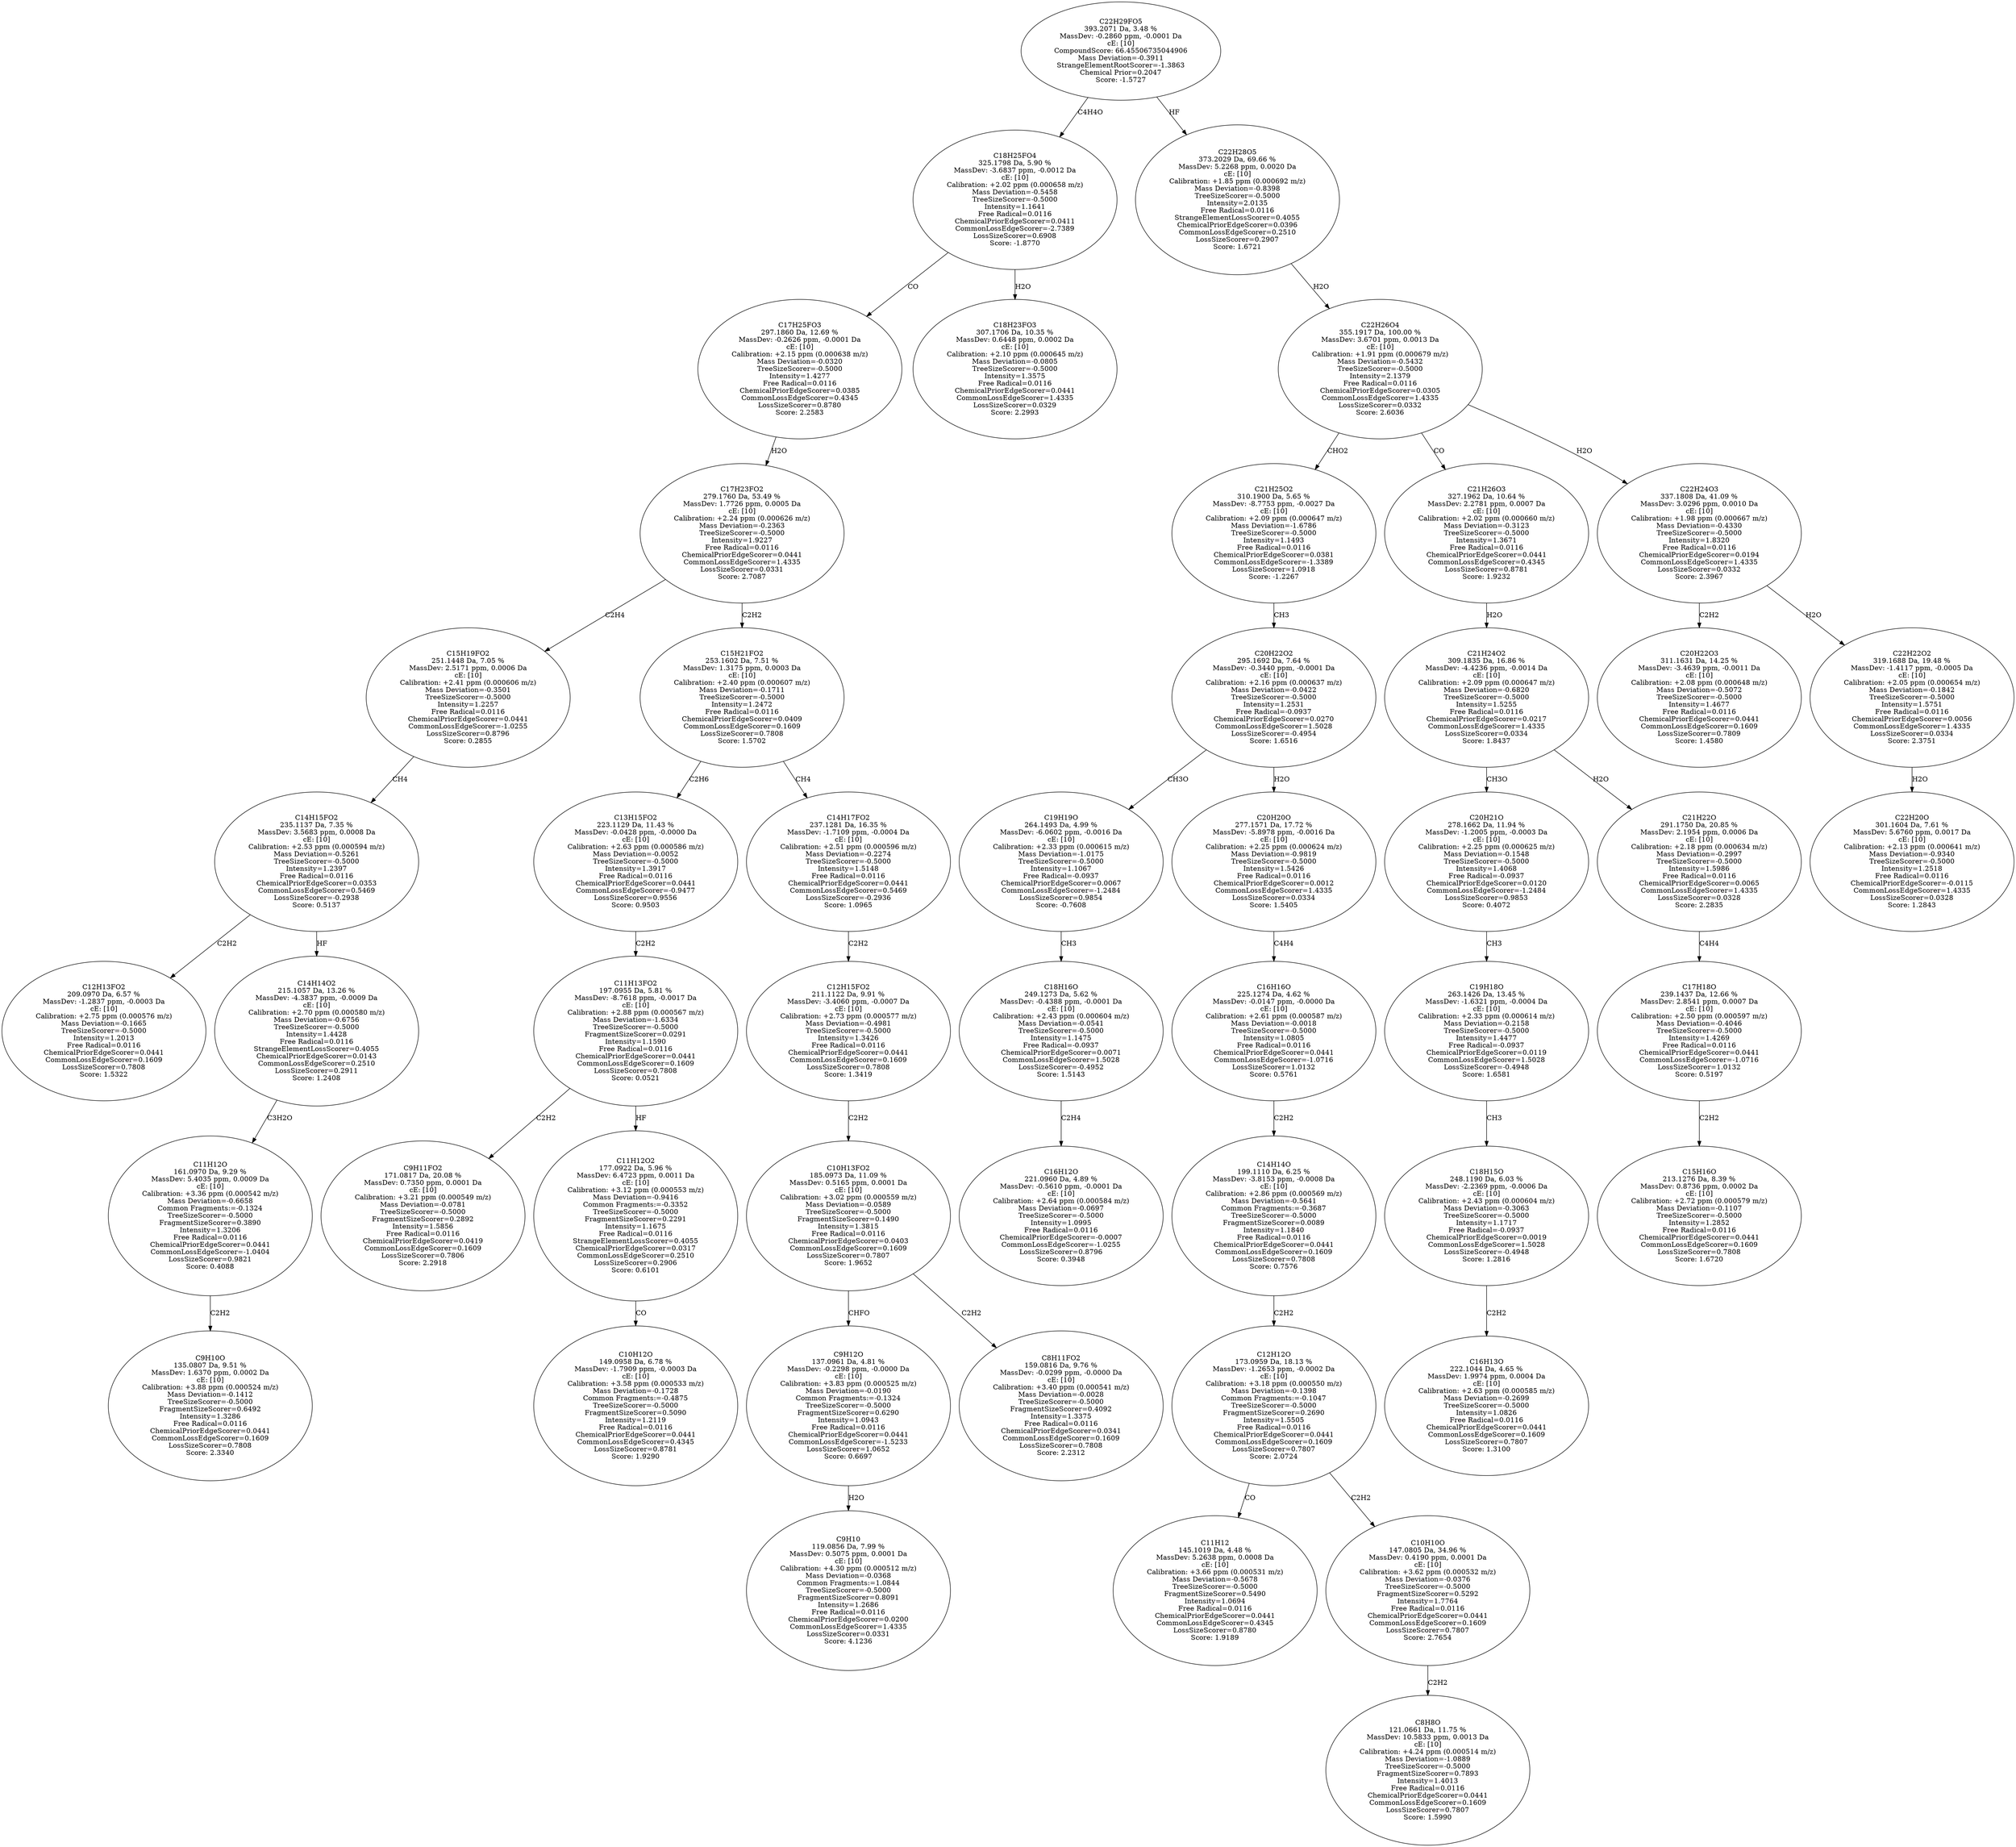 strict digraph {
v1 [label="C12H13FO2\n209.0970 Da, 6.57 %\nMassDev: -1.2837 ppm, -0.0003 Da\ncE: [10]\nCalibration: +2.75 ppm (0.000576 m/z)\nMass Deviation=-0.1665\nTreeSizeScorer=-0.5000\nIntensity=1.2013\nFree Radical=0.0116\nChemicalPriorEdgeScorer=0.0441\nCommonLossEdgeScorer=0.1609\nLossSizeScorer=0.7808\nScore: 1.5322"];
v2 [label="C9H10O\n135.0807 Da, 9.51 %\nMassDev: 1.6370 ppm, 0.0002 Da\ncE: [10]\nCalibration: +3.88 ppm (0.000524 m/z)\nMass Deviation=-0.1412\nTreeSizeScorer=-0.5000\nFragmentSizeScorer=0.6492\nIntensity=1.3286\nFree Radical=0.0116\nChemicalPriorEdgeScorer=0.0441\nCommonLossEdgeScorer=0.1609\nLossSizeScorer=0.7808\nScore: 2.3340"];
v3 [label="C11H12O\n161.0970 Da, 9.29 %\nMassDev: 5.4035 ppm, 0.0009 Da\ncE: [10]\nCalibration: +3.36 ppm (0.000542 m/z)\nMass Deviation=-0.6658\nCommon Fragments:=-0.1324\nTreeSizeScorer=-0.5000\nFragmentSizeScorer=0.3890\nIntensity=1.3206\nFree Radical=0.0116\nChemicalPriorEdgeScorer=0.0441\nCommonLossEdgeScorer=-1.0404\nLossSizeScorer=0.9821\nScore: 0.4088"];
v4 [label="C14H14O2\n215.1057 Da, 13.26 %\nMassDev: -4.3837 ppm, -0.0009 Da\ncE: [10]\nCalibration: +2.70 ppm (0.000580 m/z)\nMass Deviation=-0.6756\nTreeSizeScorer=-0.5000\nIntensity=1.4428\nFree Radical=0.0116\nStrangeElementLossScorer=0.4055\nChemicalPriorEdgeScorer=0.0143\nCommonLossEdgeScorer=0.2510\nLossSizeScorer=0.2911\nScore: 1.2408"];
v5 [label="C14H15FO2\n235.1137 Da, 7.35 %\nMassDev: 3.5683 ppm, 0.0008 Da\ncE: [10]\nCalibration: +2.53 ppm (0.000594 m/z)\nMass Deviation=-0.5261\nTreeSizeScorer=-0.5000\nIntensity=1.2397\nFree Radical=0.0116\nChemicalPriorEdgeScorer=0.0353\nCommonLossEdgeScorer=0.5469\nLossSizeScorer=-0.2938\nScore: 0.5137"];
v6 [label="C15H19FO2\n251.1448 Da, 7.05 %\nMassDev: 2.5171 ppm, 0.0006 Da\ncE: [10]\nCalibration: +2.41 ppm (0.000606 m/z)\nMass Deviation=-0.3501\nTreeSizeScorer=-0.5000\nIntensity=1.2257\nFree Radical=0.0116\nChemicalPriorEdgeScorer=0.0441\nCommonLossEdgeScorer=-1.0255\nLossSizeScorer=0.8796\nScore: 0.2855"];
v7 [label="C9H11FO2\n171.0817 Da, 20.08 %\nMassDev: 0.7350 ppm, 0.0001 Da\ncE: [10]\nCalibration: +3.21 ppm (0.000549 m/z)\nMass Deviation=-0.0781\nTreeSizeScorer=-0.5000\nFragmentSizeScorer=0.2892\nIntensity=1.5856\nFree Radical=0.0116\nChemicalPriorEdgeScorer=0.0419\nCommonLossEdgeScorer=0.1609\nLossSizeScorer=0.7806\nScore: 2.2918"];
v8 [label="C10H12O\n149.0958 Da, 6.78 %\nMassDev: -1.7909 ppm, -0.0003 Da\ncE: [10]\nCalibration: +3.58 ppm (0.000533 m/z)\nMass Deviation=-0.1728\nCommon Fragments:=-0.4875\nTreeSizeScorer=-0.5000\nFragmentSizeScorer=0.5090\nIntensity=1.2119\nFree Radical=0.0116\nChemicalPriorEdgeScorer=0.0441\nCommonLossEdgeScorer=0.4345\nLossSizeScorer=0.8781\nScore: 1.9290"];
v9 [label="C11H12O2\n177.0922 Da, 5.96 %\nMassDev: 6.4723 ppm, 0.0011 Da\ncE: [10]\nCalibration: +3.12 ppm (0.000553 m/z)\nMass Deviation=-0.9416\nCommon Fragments:=-0.3352\nTreeSizeScorer=-0.5000\nFragmentSizeScorer=0.2291\nIntensity=1.1675\nFree Radical=0.0116\nStrangeElementLossScorer=0.4055\nChemicalPriorEdgeScorer=0.0317\nCommonLossEdgeScorer=0.2510\nLossSizeScorer=0.2906\nScore: 0.6101"];
v10 [label="C11H13FO2\n197.0955 Da, 5.81 %\nMassDev: -8.7618 ppm, -0.0017 Da\ncE: [10]\nCalibration: +2.88 ppm (0.000567 m/z)\nMass Deviation=-1.6334\nTreeSizeScorer=-0.5000\nFragmentSizeScorer=0.0291\nIntensity=1.1590\nFree Radical=0.0116\nChemicalPriorEdgeScorer=0.0441\nCommonLossEdgeScorer=0.1609\nLossSizeScorer=0.7808\nScore: 0.0521"];
v11 [label="C13H15FO2\n223.1129 Da, 11.43 %\nMassDev: -0.0428 ppm, -0.0000 Da\ncE: [10]\nCalibration: +2.63 ppm (0.000586 m/z)\nMass Deviation=-0.0052\nTreeSizeScorer=-0.5000\nIntensity=1.3917\nFree Radical=0.0116\nChemicalPriorEdgeScorer=0.0441\nCommonLossEdgeScorer=-0.9477\nLossSizeScorer=0.9556\nScore: 0.9503"];
v12 [label="C9H10\n119.0856 Da, 7.99 %\nMassDev: 0.5075 ppm, 0.0001 Da\ncE: [10]\nCalibration: +4.30 ppm (0.000512 m/z)\nMass Deviation=-0.0368\nCommon Fragments:=1.0844\nTreeSizeScorer=-0.5000\nFragmentSizeScorer=0.8091\nIntensity=1.2686\nFree Radical=0.0116\nChemicalPriorEdgeScorer=0.0200\nCommonLossEdgeScorer=1.4335\nLossSizeScorer=0.0331\nScore: 4.1236"];
v13 [label="C9H12O\n137.0961 Da, 4.81 %\nMassDev: -0.2298 ppm, -0.0000 Da\ncE: [10]\nCalibration: +3.83 ppm (0.000525 m/z)\nMass Deviation=-0.0190\nCommon Fragments:=-0.1324\nTreeSizeScorer=-0.5000\nFragmentSizeScorer=0.6290\nIntensity=1.0943\nFree Radical=0.0116\nChemicalPriorEdgeScorer=0.0441\nCommonLossEdgeScorer=-1.5233\nLossSizeScorer=1.0652\nScore: 0.6697"];
v14 [label="C8H11FO2\n159.0816 Da, 9.76 %\nMassDev: -0.0299 ppm, -0.0000 Da\ncE: [10]\nCalibration: +3.40 ppm (0.000541 m/z)\nMass Deviation=-0.0028\nTreeSizeScorer=-0.5000\nFragmentSizeScorer=0.4092\nIntensity=1.3375\nFree Radical=0.0116\nChemicalPriorEdgeScorer=0.0341\nCommonLossEdgeScorer=0.1609\nLossSizeScorer=0.7808\nScore: 2.2312"];
v15 [label="C10H13FO2\n185.0973 Da, 11.09 %\nMassDev: 0.5165 ppm, 0.0001 Da\ncE: [10]\nCalibration: +3.02 ppm (0.000559 m/z)\nMass Deviation=-0.0589\nTreeSizeScorer=-0.5000\nFragmentSizeScorer=0.1490\nIntensity=1.3815\nFree Radical=0.0116\nChemicalPriorEdgeScorer=0.0403\nCommonLossEdgeScorer=0.1609\nLossSizeScorer=0.7807\nScore: 1.9652"];
v16 [label="C12H15FO2\n211.1122 Da, 9.91 %\nMassDev: -3.4060 ppm, -0.0007 Da\ncE: [10]\nCalibration: +2.73 ppm (0.000577 m/z)\nMass Deviation=-0.4981\nTreeSizeScorer=-0.5000\nIntensity=1.3426\nFree Radical=0.0116\nChemicalPriorEdgeScorer=0.0441\nCommonLossEdgeScorer=0.1609\nLossSizeScorer=0.7808\nScore: 1.3419"];
v17 [label="C14H17FO2\n237.1281 Da, 16.35 %\nMassDev: -1.7109 ppm, -0.0004 Da\ncE: [10]\nCalibration: +2.51 ppm (0.000596 m/z)\nMass Deviation=-0.2274\nTreeSizeScorer=-0.5000\nIntensity=1.5148\nFree Radical=0.0116\nChemicalPriorEdgeScorer=0.0441\nCommonLossEdgeScorer=0.5469\nLossSizeScorer=-0.2936\nScore: 1.0965"];
v18 [label="C15H21FO2\n253.1602 Da, 7.51 %\nMassDev: 1.3175 ppm, 0.0003 Da\ncE: [10]\nCalibration: +2.40 ppm (0.000607 m/z)\nMass Deviation=-0.1711\nTreeSizeScorer=-0.5000\nIntensity=1.2472\nFree Radical=0.0116\nChemicalPriorEdgeScorer=0.0409\nCommonLossEdgeScorer=0.1609\nLossSizeScorer=0.7808\nScore: 1.5702"];
v19 [label="C17H23FO2\n279.1760 Da, 53.49 %\nMassDev: 1.7726 ppm, 0.0005 Da\ncE: [10]\nCalibration: +2.24 ppm (0.000626 m/z)\nMass Deviation=-0.2363\nTreeSizeScorer=-0.5000\nIntensity=1.9227\nFree Radical=0.0116\nChemicalPriorEdgeScorer=0.0441\nCommonLossEdgeScorer=1.4335\nLossSizeScorer=0.0331\nScore: 2.7087"];
v20 [label="C17H25FO3\n297.1860 Da, 12.69 %\nMassDev: -0.2626 ppm, -0.0001 Da\ncE: [10]\nCalibration: +2.15 ppm (0.000638 m/z)\nMass Deviation=-0.0320\nTreeSizeScorer=-0.5000\nIntensity=1.4277\nFree Radical=0.0116\nChemicalPriorEdgeScorer=0.0385\nCommonLossEdgeScorer=0.4345\nLossSizeScorer=0.8780\nScore: 2.2583"];
v21 [label="C18H23FO3\n307.1706 Da, 10.35 %\nMassDev: 0.6448 ppm, 0.0002 Da\ncE: [10]\nCalibration: +2.10 ppm (0.000645 m/z)\nMass Deviation=-0.0805\nTreeSizeScorer=-0.5000\nIntensity=1.3575\nFree Radical=0.0116\nChemicalPriorEdgeScorer=0.0441\nCommonLossEdgeScorer=1.4335\nLossSizeScorer=0.0329\nScore: 2.2993"];
v22 [label="C18H25FO4\n325.1798 Da, 5.90 %\nMassDev: -3.6837 ppm, -0.0012 Da\ncE: [10]\nCalibration: +2.02 ppm (0.000658 m/z)\nMass Deviation=-0.5458\nTreeSizeScorer=-0.5000\nIntensity=1.1641\nFree Radical=0.0116\nChemicalPriorEdgeScorer=0.0411\nCommonLossEdgeScorer=-2.7389\nLossSizeScorer=0.6908\nScore: -1.8770"];
v23 [label="C16H12O\n221.0960 Da, 4.89 %\nMassDev: -0.5610 ppm, -0.0001 Da\ncE: [10]\nCalibration: +2.64 ppm (0.000584 m/z)\nMass Deviation=-0.0697\nTreeSizeScorer=-0.5000\nIntensity=1.0995\nFree Radical=0.0116\nChemicalPriorEdgeScorer=-0.0007\nCommonLossEdgeScorer=-1.0255\nLossSizeScorer=0.8796\nScore: 0.3948"];
v24 [label="C18H16O\n249.1273 Da, 5.62 %\nMassDev: -0.4388 ppm, -0.0001 Da\ncE: [10]\nCalibration: +2.43 ppm (0.000604 m/z)\nMass Deviation=-0.0541\nTreeSizeScorer=-0.5000\nIntensity=1.1475\nFree Radical=-0.0937\nChemicalPriorEdgeScorer=0.0071\nCommonLossEdgeScorer=1.5028\nLossSizeScorer=-0.4952\nScore: 1.5143"];
v25 [label="C19H19O\n264.1493 Da, 4.99 %\nMassDev: -6.0602 ppm, -0.0016 Da\ncE: [10]\nCalibration: +2.33 ppm (0.000615 m/z)\nMass Deviation=-1.0175\nTreeSizeScorer=-0.5000\nIntensity=1.1067\nFree Radical=-0.0937\nChemicalPriorEdgeScorer=0.0067\nCommonLossEdgeScorer=-1.2484\nLossSizeScorer=0.9854\nScore: -0.7608"];
v26 [label="C11H12\n145.1019 Da, 4.48 %\nMassDev: 5.2638 ppm, 0.0008 Da\ncE: [10]\nCalibration: +3.66 ppm (0.000531 m/z)\nMass Deviation=-0.5678\nTreeSizeScorer=-0.5000\nFragmentSizeScorer=0.5490\nIntensity=1.0694\nFree Radical=0.0116\nChemicalPriorEdgeScorer=0.0441\nCommonLossEdgeScorer=0.4345\nLossSizeScorer=0.8780\nScore: 1.9189"];
v27 [label="C8H8O\n121.0661 Da, 11.75 %\nMassDev: 10.5833 ppm, 0.0013 Da\ncE: [10]\nCalibration: +4.24 ppm (0.000514 m/z)\nMass Deviation=-1.0889\nTreeSizeScorer=-0.5000\nFragmentSizeScorer=0.7893\nIntensity=1.4013\nFree Radical=0.0116\nChemicalPriorEdgeScorer=0.0441\nCommonLossEdgeScorer=0.1609\nLossSizeScorer=0.7807\nScore: 1.5990"];
v28 [label="C10H10O\n147.0805 Da, 34.96 %\nMassDev: 0.4190 ppm, 0.0001 Da\ncE: [10]\nCalibration: +3.62 ppm (0.000532 m/z)\nMass Deviation=-0.0376\nTreeSizeScorer=-0.5000\nFragmentSizeScorer=0.5292\nIntensity=1.7764\nFree Radical=0.0116\nChemicalPriorEdgeScorer=0.0441\nCommonLossEdgeScorer=0.1609\nLossSizeScorer=0.7807\nScore: 2.7654"];
v29 [label="C12H12O\n173.0959 Da, 18.13 %\nMassDev: -1.2653 ppm, -0.0002 Da\ncE: [10]\nCalibration: +3.18 ppm (0.000550 m/z)\nMass Deviation=-0.1398\nCommon Fragments:=-0.1047\nTreeSizeScorer=-0.5000\nFragmentSizeScorer=0.2690\nIntensity=1.5505\nFree Radical=0.0116\nChemicalPriorEdgeScorer=0.0441\nCommonLossEdgeScorer=0.1609\nLossSizeScorer=0.7807\nScore: 2.0724"];
v30 [label="C14H14O\n199.1110 Da, 6.25 %\nMassDev: -3.8153 ppm, -0.0008 Da\ncE: [10]\nCalibration: +2.86 ppm (0.000569 m/z)\nMass Deviation=-0.5641\nCommon Fragments:=-0.3687\nTreeSizeScorer=-0.5000\nFragmentSizeScorer=0.0089\nIntensity=1.1840\nFree Radical=0.0116\nChemicalPriorEdgeScorer=0.0441\nCommonLossEdgeScorer=0.1609\nLossSizeScorer=0.7808\nScore: 0.7576"];
v31 [label="C16H16O\n225.1274 Da, 4.62 %\nMassDev: -0.0147 ppm, -0.0000 Da\ncE: [10]\nCalibration: +2.61 ppm (0.000587 m/z)\nMass Deviation=-0.0018\nTreeSizeScorer=-0.5000\nIntensity=1.0805\nFree Radical=0.0116\nChemicalPriorEdgeScorer=0.0441\nCommonLossEdgeScorer=-1.0716\nLossSizeScorer=1.0132\nScore: 0.5761"];
v32 [label="C20H20O\n277.1571 Da, 17.72 %\nMassDev: -5.8978 ppm, -0.0016 Da\ncE: [10]\nCalibration: +2.25 ppm (0.000624 m/z)\nMass Deviation=-0.9819\nTreeSizeScorer=-0.5000\nIntensity=1.5426\nFree Radical=0.0116\nChemicalPriorEdgeScorer=0.0012\nCommonLossEdgeScorer=1.4335\nLossSizeScorer=0.0334\nScore: 1.5405"];
v33 [label="C20H22O2\n295.1692 Da, 7.64 %\nMassDev: -0.3440 ppm, -0.0001 Da\ncE: [10]\nCalibration: +2.16 ppm (0.000637 m/z)\nMass Deviation=-0.0422\nTreeSizeScorer=-0.5000\nIntensity=1.2531\nFree Radical=-0.0937\nChemicalPriorEdgeScorer=0.0270\nCommonLossEdgeScorer=1.5028\nLossSizeScorer=-0.4954\nScore: 1.6516"];
v34 [label="C21H25O2\n310.1900 Da, 5.65 %\nMassDev: -8.7753 ppm, -0.0027 Da\ncE: [10]\nCalibration: +2.09 ppm (0.000647 m/z)\nMass Deviation=-1.6786\nTreeSizeScorer=-0.5000\nIntensity=1.1493\nFree Radical=0.0116\nChemicalPriorEdgeScorer=0.0381\nCommonLossEdgeScorer=-1.3389\nLossSizeScorer=1.0918\nScore: -1.2267"];
v35 [label="C16H13O\n222.1044 Da, 4.65 %\nMassDev: 1.9974 ppm, 0.0004 Da\ncE: [10]\nCalibration: +2.63 ppm (0.000585 m/z)\nMass Deviation=-0.2699\nTreeSizeScorer=-0.5000\nIntensity=1.0826\nFree Radical=0.0116\nChemicalPriorEdgeScorer=0.0441\nCommonLossEdgeScorer=0.1609\nLossSizeScorer=0.7807\nScore: 1.3100"];
v36 [label="C18H15O\n248.1190 Da, 6.03 %\nMassDev: -2.2369 ppm, -0.0006 Da\ncE: [10]\nCalibration: +2.43 ppm (0.000604 m/z)\nMass Deviation=-0.3063\nTreeSizeScorer=-0.5000\nIntensity=1.1717\nFree Radical=-0.0937\nChemicalPriorEdgeScorer=0.0019\nCommonLossEdgeScorer=1.5028\nLossSizeScorer=-0.4948\nScore: 1.2816"];
v37 [label="C19H18O\n263.1426 Da, 13.45 %\nMassDev: -1.6321 ppm, -0.0004 Da\ncE: [10]\nCalibration: +2.33 ppm (0.000614 m/z)\nMass Deviation=-0.2158\nTreeSizeScorer=-0.5000\nIntensity=1.4477\nFree Radical=-0.0937\nChemicalPriorEdgeScorer=0.0119\nCommonLossEdgeScorer=1.5028\nLossSizeScorer=-0.4948\nScore: 1.6581"];
v38 [label="C20H21O\n278.1662 Da, 11.94 %\nMassDev: -1.2005 ppm, -0.0003 Da\ncE: [10]\nCalibration: +2.25 ppm (0.000625 m/z)\nMass Deviation=-0.1548\nTreeSizeScorer=-0.5000\nIntensity=1.4068\nFree Radical=-0.0937\nChemicalPriorEdgeScorer=0.0120\nCommonLossEdgeScorer=-1.2484\nLossSizeScorer=0.9853\nScore: 0.4072"];
v39 [label="C15H16O\n213.1276 Da, 8.39 %\nMassDev: 0.8736 ppm, 0.0002 Da\ncE: [10]\nCalibration: +2.72 ppm (0.000579 m/z)\nMass Deviation=-0.1107\nTreeSizeScorer=-0.5000\nIntensity=1.2852\nFree Radical=0.0116\nChemicalPriorEdgeScorer=0.0441\nCommonLossEdgeScorer=0.1609\nLossSizeScorer=0.7808\nScore: 1.6720"];
v40 [label="C17H18O\n239.1437 Da, 12.66 %\nMassDev: 2.8541 ppm, 0.0007 Da\ncE: [10]\nCalibration: +2.50 ppm (0.000597 m/z)\nMass Deviation=-0.4046\nTreeSizeScorer=-0.5000\nIntensity=1.4269\nFree Radical=0.0116\nChemicalPriorEdgeScorer=0.0441\nCommonLossEdgeScorer=-1.0716\nLossSizeScorer=1.0132\nScore: 0.5197"];
v41 [label="C21H22O\n291.1750 Da, 20.85 %\nMassDev: 2.1954 ppm, 0.0006 Da\ncE: [10]\nCalibration: +2.18 ppm (0.000634 m/z)\nMass Deviation=-0.2997\nTreeSizeScorer=-0.5000\nIntensity=1.5986\nFree Radical=0.0116\nChemicalPriorEdgeScorer=0.0065\nCommonLossEdgeScorer=1.4335\nLossSizeScorer=0.0328\nScore: 2.2835"];
v42 [label="C21H24O2\n309.1835 Da, 16.86 %\nMassDev: -4.4236 ppm, -0.0014 Da\ncE: [10]\nCalibration: +2.09 ppm (0.000647 m/z)\nMass Deviation=-0.6820\nTreeSizeScorer=-0.5000\nIntensity=1.5255\nFree Radical=0.0116\nChemicalPriorEdgeScorer=0.0217\nCommonLossEdgeScorer=1.4335\nLossSizeScorer=0.0334\nScore: 1.8437"];
v43 [label="C21H26O3\n327.1962 Da, 10.64 %\nMassDev: 2.2781 ppm, 0.0007 Da\ncE: [10]\nCalibration: +2.02 ppm (0.000660 m/z)\nMass Deviation=-0.3123\nTreeSizeScorer=-0.5000\nIntensity=1.3671\nFree Radical=0.0116\nChemicalPriorEdgeScorer=0.0441\nCommonLossEdgeScorer=0.4345\nLossSizeScorer=0.8781\nScore: 1.9232"];
v44 [label="C20H22O3\n311.1631 Da, 14.25 %\nMassDev: -3.4639 ppm, -0.0011 Da\ncE: [10]\nCalibration: +2.08 ppm (0.000648 m/z)\nMass Deviation=-0.5072\nTreeSizeScorer=-0.5000\nIntensity=1.4677\nFree Radical=0.0116\nChemicalPriorEdgeScorer=0.0441\nCommonLossEdgeScorer=0.1609\nLossSizeScorer=0.7809\nScore: 1.4580"];
v45 [label="C22H20O\n301.1604 Da, 7.61 %\nMassDev: 5.6760 ppm, 0.0017 Da\ncE: [10]\nCalibration: +2.13 ppm (0.000641 m/z)\nMass Deviation=-0.9340\nTreeSizeScorer=-0.5000\nIntensity=1.2518\nFree Radical=0.0116\nChemicalPriorEdgeScorer=-0.0115\nCommonLossEdgeScorer=1.4335\nLossSizeScorer=0.0328\nScore: 1.2843"];
v46 [label="C22H22O2\n319.1688 Da, 19.48 %\nMassDev: -1.4117 ppm, -0.0005 Da\ncE: [10]\nCalibration: +2.05 ppm (0.000654 m/z)\nMass Deviation=-0.1842\nTreeSizeScorer=-0.5000\nIntensity=1.5751\nFree Radical=0.0116\nChemicalPriorEdgeScorer=0.0056\nCommonLossEdgeScorer=1.4335\nLossSizeScorer=0.0334\nScore: 2.3751"];
v47 [label="C22H24O3\n337.1808 Da, 41.09 %\nMassDev: 3.0296 ppm, 0.0010 Da\ncE: [10]\nCalibration: +1.98 ppm (0.000667 m/z)\nMass Deviation=-0.4330\nTreeSizeScorer=-0.5000\nIntensity=1.8320\nFree Radical=0.0116\nChemicalPriorEdgeScorer=0.0194\nCommonLossEdgeScorer=1.4335\nLossSizeScorer=0.0332\nScore: 2.3967"];
v48 [label="C22H26O4\n355.1917 Da, 100.00 %\nMassDev: 3.6701 ppm, 0.0013 Da\ncE: [10]\nCalibration: +1.91 ppm (0.000679 m/z)\nMass Deviation=-0.5432\nTreeSizeScorer=-0.5000\nIntensity=2.1379\nFree Radical=0.0116\nChemicalPriorEdgeScorer=0.0305\nCommonLossEdgeScorer=1.4335\nLossSizeScorer=0.0332\nScore: 2.6036"];
v49 [label="C22H28O5\n373.2029 Da, 69.66 %\nMassDev: 5.2268 ppm, 0.0020 Da\ncE: [10]\nCalibration: +1.85 ppm (0.000692 m/z)\nMass Deviation=-0.8398\nTreeSizeScorer=-0.5000\nIntensity=2.0135\nFree Radical=0.0116\nStrangeElementLossScorer=0.4055\nChemicalPriorEdgeScorer=0.0396\nCommonLossEdgeScorer=0.2510\nLossSizeScorer=0.2907\nScore: 1.6721"];
v50 [label="C22H29FO5\n393.2071 Da, 3.48 %\nMassDev: -0.2860 ppm, -0.0001 Da\ncE: [10]\nCompoundScore: 66.45506735044906\nMass Deviation=-0.3911\nStrangeElementRootScorer=-1.3863\nChemical Prior=0.2047\nScore: -1.5727"];
v5 -> v1 [label="C2H2"];
v3 -> v2 [label="C2H2"];
v4 -> v3 [label="C3H2O"];
v5 -> v4 [label="HF"];
v6 -> v5 [label="CH4"];
v19 -> v6 [label="C2H4"];
v10 -> v7 [label="C2H2"];
v9 -> v8 [label="CO"];
v10 -> v9 [label="HF"];
v11 -> v10 [label="C2H2"];
v18 -> v11 [label="C2H6"];
v13 -> v12 [label="H2O"];
v15 -> v13 [label="CHFO"];
v15 -> v14 [label="C2H2"];
v16 -> v15 [label="C2H2"];
v17 -> v16 [label="C2H2"];
v18 -> v17 [label="CH4"];
v19 -> v18 [label="C2H2"];
v20 -> v19 [label="H2O"];
v22 -> v20 [label="CO"];
v22 -> v21 [label="H2O"];
v50 -> v22 [label="C4H4O"];
v24 -> v23 [label="C2H4"];
v25 -> v24 [label="CH3"];
v33 -> v25 [label="CH3O"];
v29 -> v26 [label="CO"];
v28 -> v27 [label="C2H2"];
v29 -> v28 [label="C2H2"];
v30 -> v29 [label="C2H2"];
v31 -> v30 [label="C2H2"];
v32 -> v31 [label="C4H4"];
v33 -> v32 [label="H2O"];
v34 -> v33 [label="CH3"];
v48 -> v34 [label="CHO2"];
v36 -> v35 [label="C2H2"];
v37 -> v36 [label="CH3"];
v38 -> v37 [label="CH3"];
v42 -> v38 [label="CH3O"];
v40 -> v39 [label="C2H2"];
v41 -> v40 [label="C4H4"];
v42 -> v41 [label="H2O"];
v43 -> v42 [label="H2O"];
v48 -> v43 [label="CO"];
v47 -> v44 [label="C2H2"];
v46 -> v45 [label="H2O"];
v47 -> v46 [label="H2O"];
v48 -> v47 [label="H2O"];
v49 -> v48 [label="H2O"];
v50 -> v49 [label="HF"];
}